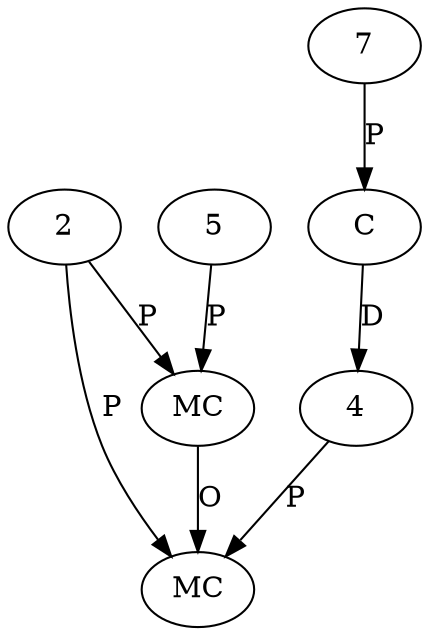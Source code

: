 digraph "AUG" {

  1 [ label="MC" s="truncate()" t="DateUtils" l="1008" ];
  2 [ t="int" v="9" n="Calendar.AM_PM" ];
  3 [ label="MC" s="truncate()" t="DateUtils" l="961" ];
  4 [ t="Object" n="dummy_" ];
  5 [ t="Date" v="null" n="date1" ];
  6 [ label="C" t="Object" l="1008" ];
  7 [ t="Date" v="null" n="dateAmPm3" ];
  4 -> 1 [ label="P" ];
  3 -> 1 [ label="O" ];
  2 -> 1 [ label="P" ];
  5 -> 3 [ label="P" ];
  2 -> 3 [ label="P" ];
  6 -> 4 [ label="D" ];
  7 -> 6 [ label="P" ];
}
